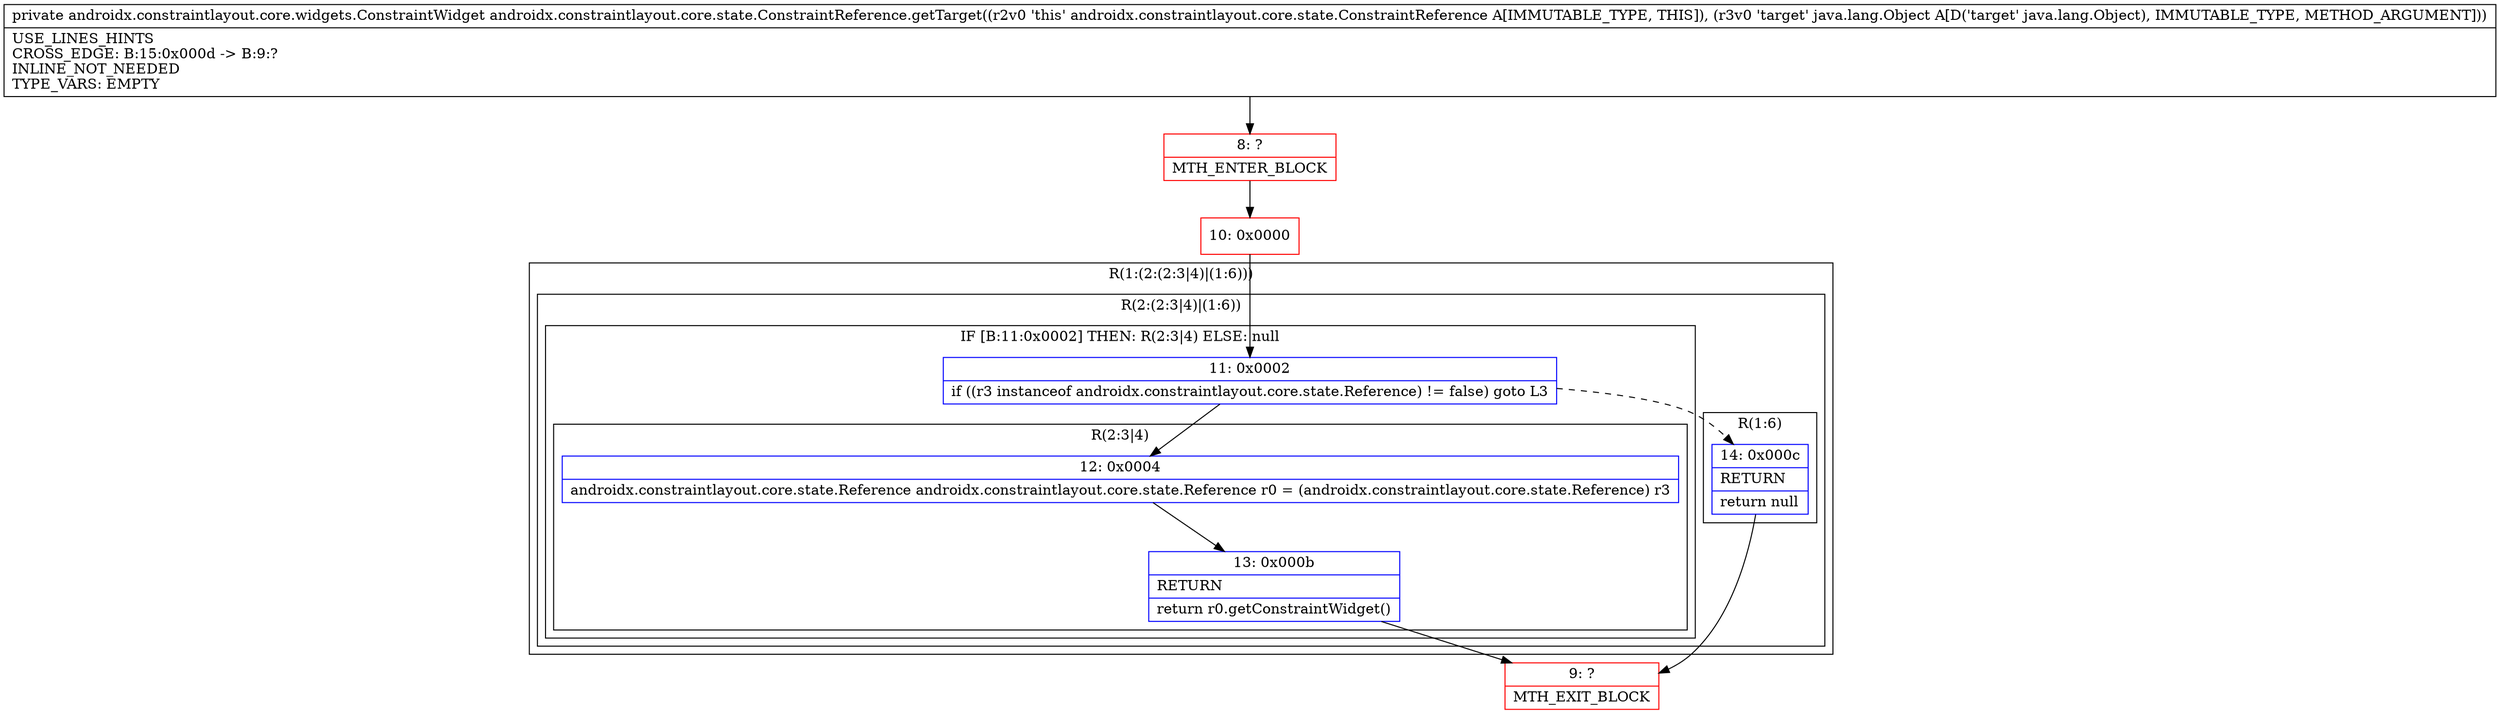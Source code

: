digraph "CFG forandroidx.constraintlayout.core.state.ConstraintReference.getTarget(Ljava\/lang\/Object;)Landroidx\/constraintlayout\/core\/widgets\/ConstraintWidget;" {
subgraph cluster_Region_1311025245 {
label = "R(1:(2:(2:3|4)|(1:6)))";
node [shape=record,color=blue];
subgraph cluster_Region_1199426737 {
label = "R(2:(2:3|4)|(1:6))";
node [shape=record,color=blue];
subgraph cluster_IfRegion_865940013 {
label = "IF [B:11:0x0002] THEN: R(2:3|4) ELSE: null";
node [shape=record,color=blue];
Node_11 [shape=record,label="{11\:\ 0x0002|if ((r3 instanceof androidx.constraintlayout.core.state.Reference) != false) goto L3\l}"];
subgraph cluster_Region_1821364374 {
label = "R(2:3|4)";
node [shape=record,color=blue];
Node_12 [shape=record,label="{12\:\ 0x0004|androidx.constraintlayout.core.state.Reference androidx.constraintlayout.core.state.Reference r0 = (androidx.constraintlayout.core.state.Reference) r3\l}"];
Node_13 [shape=record,label="{13\:\ 0x000b|RETURN\l|return r0.getConstraintWidget()\l}"];
}
}
subgraph cluster_Region_1207363688 {
label = "R(1:6)";
node [shape=record,color=blue];
Node_14 [shape=record,label="{14\:\ 0x000c|RETURN\l|return null\l}"];
}
}
}
Node_8 [shape=record,color=red,label="{8\:\ ?|MTH_ENTER_BLOCK\l}"];
Node_10 [shape=record,color=red,label="{10\:\ 0x0000}"];
Node_9 [shape=record,color=red,label="{9\:\ ?|MTH_EXIT_BLOCK\l}"];
MethodNode[shape=record,label="{private androidx.constraintlayout.core.widgets.ConstraintWidget androidx.constraintlayout.core.state.ConstraintReference.getTarget((r2v0 'this' androidx.constraintlayout.core.state.ConstraintReference A[IMMUTABLE_TYPE, THIS]), (r3v0 'target' java.lang.Object A[D('target' java.lang.Object), IMMUTABLE_TYPE, METHOD_ARGUMENT]))  | USE_LINES_HINTS\lCROSS_EDGE: B:15:0x000d \-\> B:9:?\lINLINE_NOT_NEEDED\lTYPE_VARS: EMPTY\l}"];
MethodNode -> Node_8;Node_11 -> Node_12;
Node_11 -> Node_14[style=dashed];
Node_12 -> Node_13;
Node_13 -> Node_9;
Node_14 -> Node_9;
Node_8 -> Node_10;
Node_10 -> Node_11;
}

